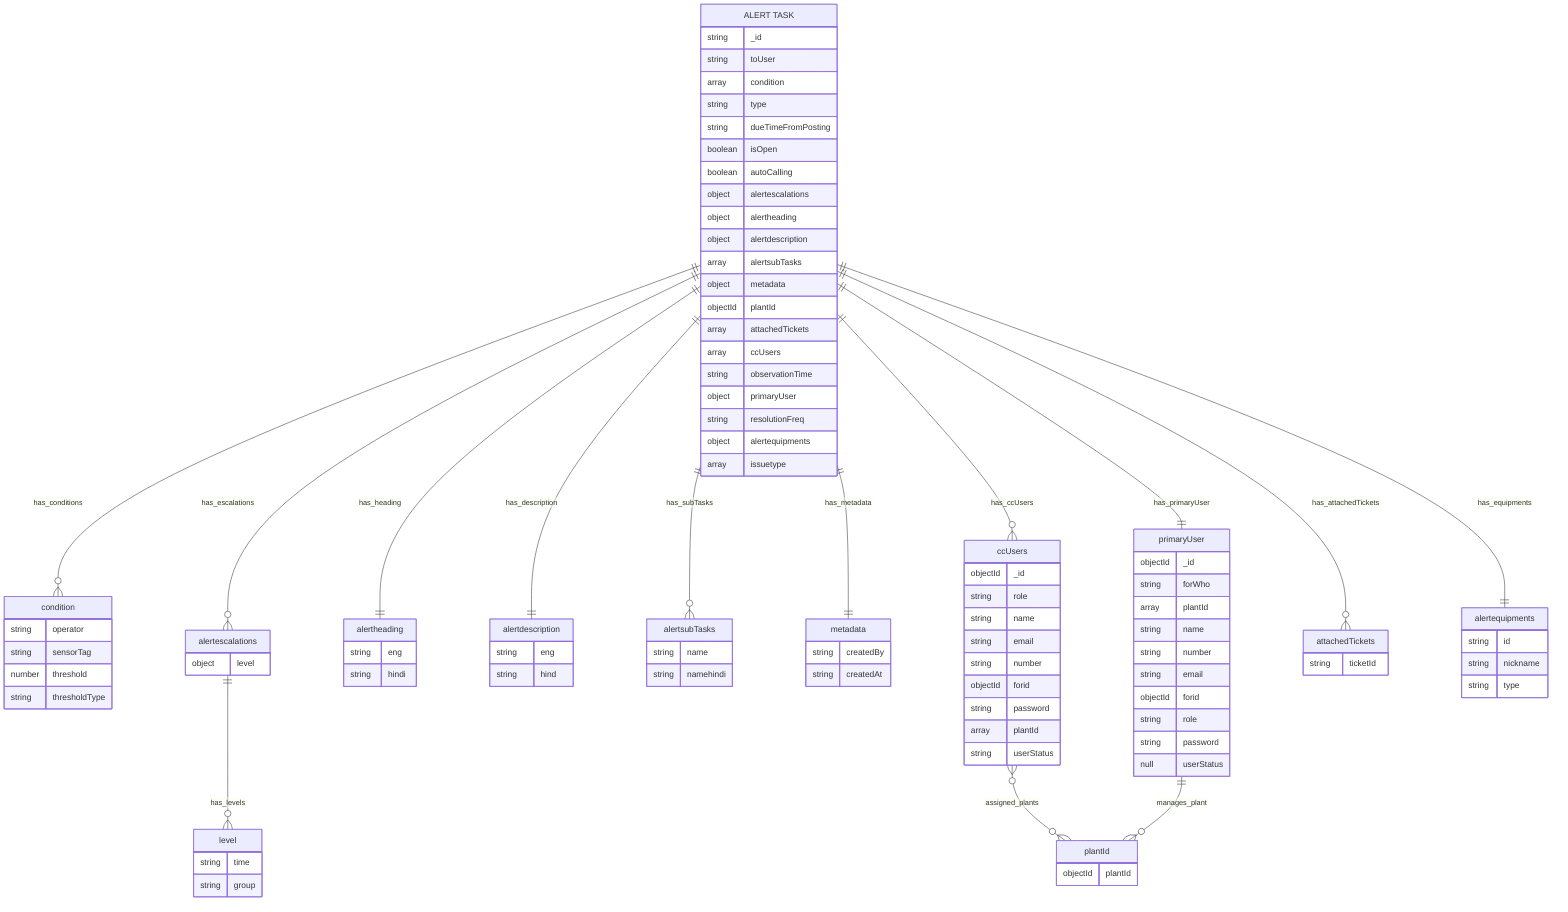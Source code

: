 erDiagram
  "ALERT TASK" {

    string _id
    string toUser
    array condition
    string type
    string dueTimeFromPosting
    boolean isOpen
    boolean autoCalling
    object alertescalations
    object alertheading
    object alertdescription
    array alertsubTasks
    object metadata
    objectId plantId
    array attachedTickets
    array ccUsers
    string observationTime
    object primaryUser
    string resolutionFreq
    object alertequipments
    array issuetype
  }
  condition {
    string operator
    string sensorTag
    number threshold
    string thresholdType
  }
  alertescalations {
    object level
  }
  level{
    string time
    string group
  }
  alertheading{
    string eng
    string hindi
  }
  alertdescription {
    string eng
    string hind
  }
  alertsubTasks{
    string name
    string namehindi
  }
  metadata {
    string createdBy
    string createdAt
  }
  ccUsers{
    objectId _id
    string role
    string name
    string email
    string number
    objectId forid
    string password
    array plantId
    string userStatus
  }
  plantId{
    objectId plantId
  }
  primaryUser{
    objectId _id
    string forWho
    array plantId
    string name
    string number
    string email
    objectId forid
    string role
    string password
    null userStatus
  }
  attachedTickets {
    string ticketId
  }
  alertequipments{
    string id
    string nickname
    string type
  }
  "ALERT TASK" ||--o{ condition : has_conditions
  "ALERT TASK" ||--o{ alertescalations : has_escalations
  alertescalations ||--o{ level : has_levels
  "ALERT TASK" ||--|| alertheading : has_heading
  "ALERT TASK" ||--|| alertdescription : has_description
  "ALERT TASK" ||--o{ alertsubTasks : has_subTasks
  "ALERT TASK" ||--|| metadata : has_metadata
  "ALERT TASK" ||--o{ attachedTickets : has_attachedTickets
  "ALERT TASK" ||--o{ ccUsers : has_ccUsers
  ccUsers }o--o{ plantId : assigned_plants
  primaryUser ||--o{ plantId : manages_plant
  "ALERT TASK" ||--|| primaryUser : has_primaryUser
  "ALERT TASK" ||--|| alertequipments : has_equipments